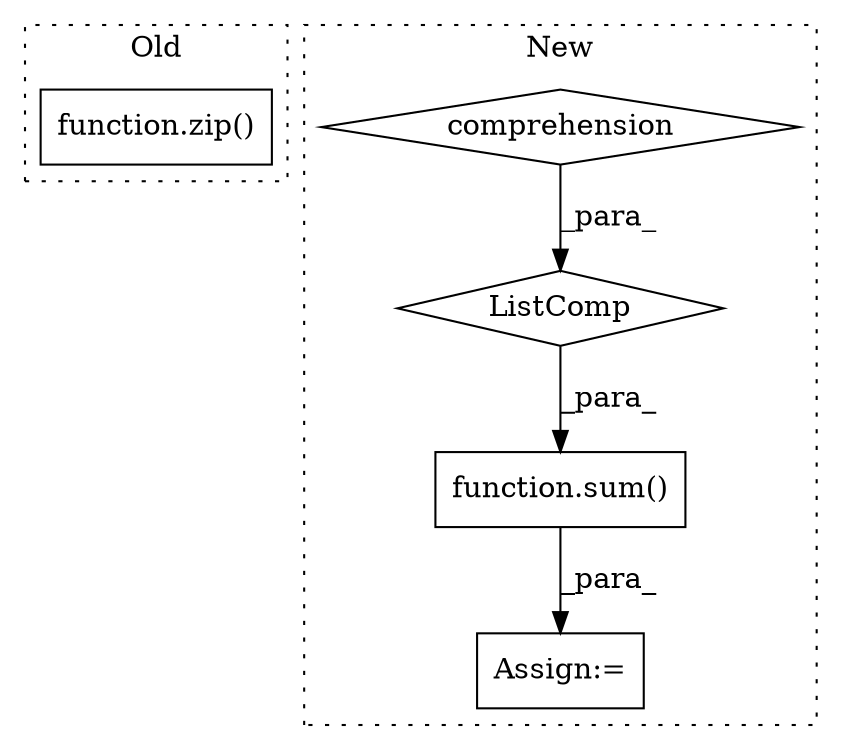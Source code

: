 digraph G {
subgraph cluster0 {
1 [label="function.zip()" a="75" s="1728,1765" l="4,1" shape="box"];
label = "Old";
style="dotted";
}
subgraph cluster1 {
2 [label="function.sum()" a="75" s="838,890" l="4,1" shape="box"];
3 [label="ListComp" a="106" s="842" l="48" shape="diamond"];
4 [label="comprehension" a="45" s="864" l="3" shape="diamond"];
5 [label="Assign:=" a="68" s="835" l="3" shape="box"];
label = "New";
style="dotted";
}
2 -> 5 [label="_para_"];
3 -> 2 [label="_para_"];
4 -> 3 [label="_para_"];
}